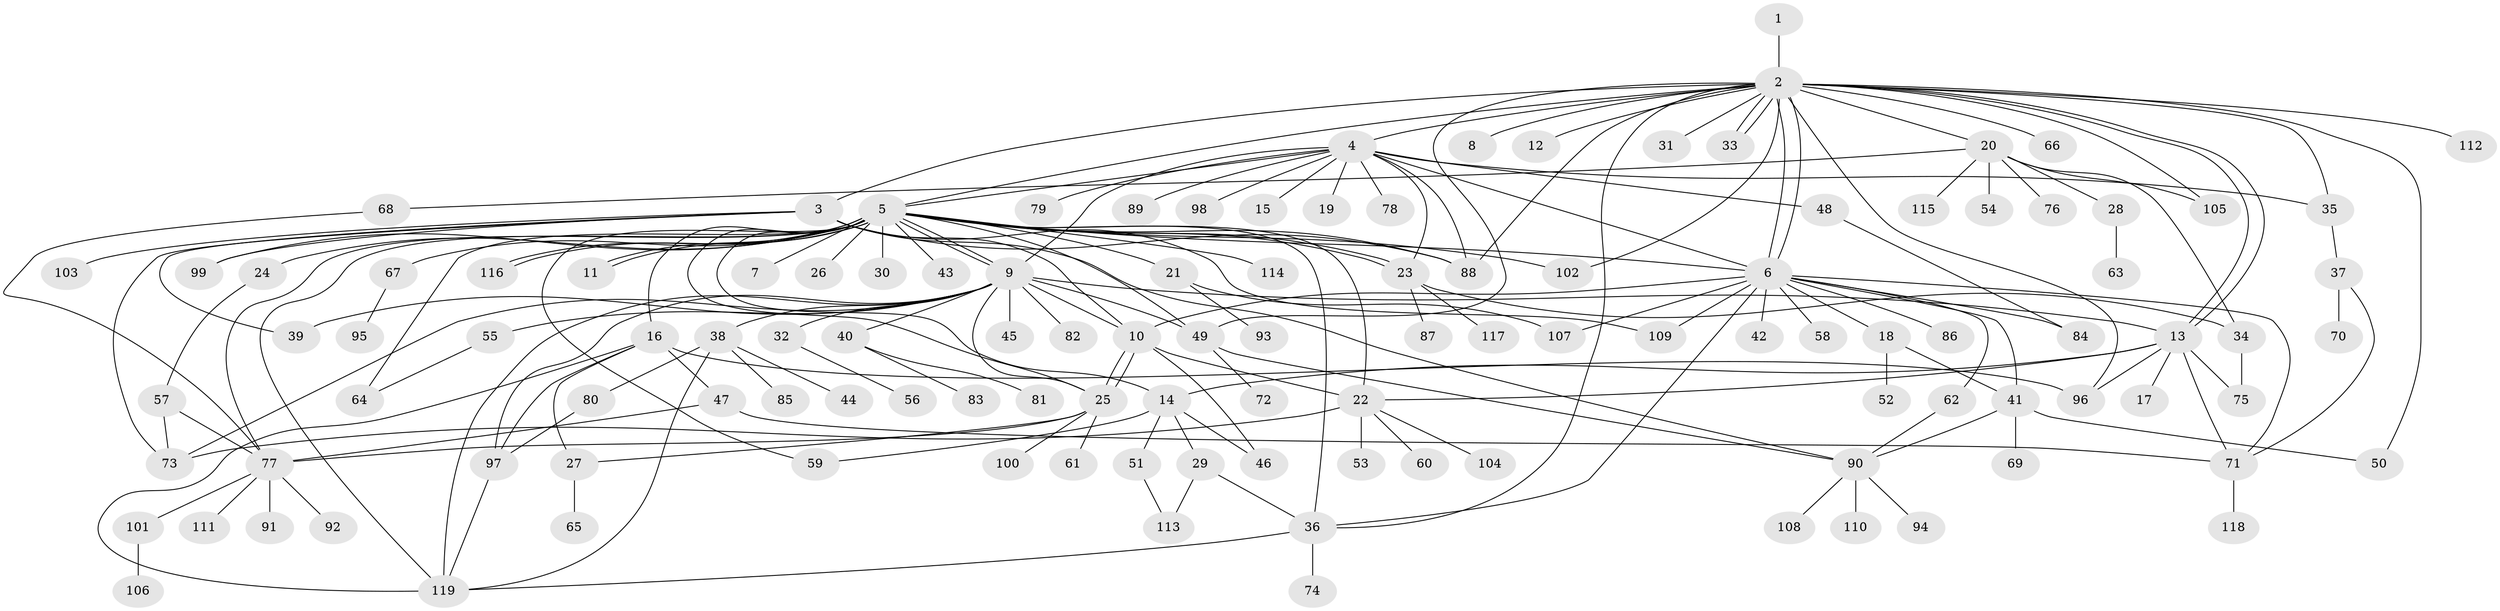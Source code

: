 // coarse degree distribution, {1: 0.3611111111111111, 10: 0.05555555555555555, 4: 0.1388888888888889, 2: 0.16666666666666666, 5: 0.08333333333333333, 9: 0.05555555555555555, 6: 0.027777777777777776, 15: 0.027777777777777776, 3: 0.027777777777777776, 19: 0.027777777777777776, 11: 0.027777777777777776}
// Generated by graph-tools (version 1.1) at 2025/36/03/04/25 23:36:50]
// undirected, 119 vertices, 186 edges
graph export_dot {
  node [color=gray90,style=filled];
  1;
  2;
  3;
  4;
  5;
  6;
  7;
  8;
  9;
  10;
  11;
  12;
  13;
  14;
  15;
  16;
  17;
  18;
  19;
  20;
  21;
  22;
  23;
  24;
  25;
  26;
  27;
  28;
  29;
  30;
  31;
  32;
  33;
  34;
  35;
  36;
  37;
  38;
  39;
  40;
  41;
  42;
  43;
  44;
  45;
  46;
  47;
  48;
  49;
  50;
  51;
  52;
  53;
  54;
  55;
  56;
  57;
  58;
  59;
  60;
  61;
  62;
  63;
  64;
  65;
  66;
  67;
  68;
  69;
  70;
  71;
  72;
  73;
  74;
  75;
  76;
  77;
  78;
  79;
  80;
  81;
  82;
  83;
  84;
  85;
  86;
  87;
  88;
  89;
  90;
  91;
  92;
  93;
  94;
  95;
  96;
  97;
  98;
  99;
  100;
  101;
  102;
  103;
  104;
  105;
  106;
  107;
  108;
  109;
  110;
  111;
  112;
  113;
  114;
  115;
  116;
  117;
  118;
  119;
  1 -- 2;
  2 -- 3;
  2 -- 4;
  2 -- 5;
  2 -- 6;
  2 -- 6;
  2 -- 8;
  2 -- 12;
  2 -- 13;
  2 -- 13;
  2 -- 20;
  2 -- 31;
  2 -- 33;
  2 -- 33;
  2 -- 35;
  2 -- 36;
  2 -- 49;
  2 -- 50;
  2 -- 66;
  2 -- 88;
  2 -- 96;
  2 -- 102;
  2 -- 105;
  2 -- 112;
  3 -- 10;
  3 -- 39;
  3 -- 73;
  3 -- 88;
  3 -- 90;
  3 -- 99;
  3 -- 103;
  3 -- 109;
  4 -- 5;
  4 -- 6;
  4 -- 9;
  4 -- 15;
  4 -- 19;
  4 -- 23;
  4 -- 35;
  4 -- 48;
  4 -- 78;
  4 -- 79;
  4 -- 88;
  4 -- 89;
  4 -- 98;
  5 -- 6;
  5 -- 7;
  5 -- 9;
  5 -- 9;
  5 -- 11;
  5 -- 11;
  5 -- 14;
  5 -- 16;
  5 -- 21;
  5 -- 22;
  5 -- 23;
  5 -- 23;
  5 -- 24;
  5 -- 25;
  5 -- 26;
  5 -- 30;
  5 -- 36;
  5 -- 43;
  5 -- 49;
  5 -- 59;
  5 -- 64;
  5 -- 67;
  5 -- 77;
  5 -- 88;
  5 -- 99;
  5 -- 102;
  5 -- 114;
  5 -- 116;
  5 -- 116;
  5 -- 119;
  6 -- 10;
  6 -- 18;
  6 -- 36;
  6 -- 41;
  6 -- 42;
  6 -- 58;
  6 -- 62;
  6 -- 71;
  6 -- 84;
  6 -- 86;
  6 -- 107;
  6 -- 109;
  9 -- 10;
  9 -- 13;
  9 -- 25;
  9 -- 32;
  9 -- 38;
  9 -- 39;
  9 -- 40;
  9 -- 45;
  9 -- 49;
  9 -- 55;
  9 -- 73;
  9 -- 82;
  9 -- 97;
  9 -- 119;
  10 -- 22;
  10 -- 25;
  10 -- 25;
  10 -- 46;
  13 -- 14;
  13 -- 17;
  13 -- 22;
  13 -- 71;
  13 -- 75;
  13 -- 96;
  14 -- 29;
  14 -- 46;
  14 -- 51;
  14 -- 59;
  16 -- 27;
  16 -- 47;
  16 -- 96;
  16 -- 97;
  16 -- 119;
  18 -- 41;
  18 -- 52;
  20 -- 28;
  20 -- 34;
  20 -- 54;
  20 -- 68;
  20 -- 76;
  20 -- 105;
  20 -- 115;
  21 -- 93;
  21 -- 107;
  22 -- 53;
  22 -- 60;
  22 -- 73;
  22 -- 104;
  23 -- 34;
  23 -- 87;
  23 -- 117;
  24 -- 57;
  25 -- 27;
  25 -- 61;
  25 -- 77;
  25 -- 100;
  27 -- 65;
  28 -- 63;
  29 -- 36;
  29 -- 113;
  32 -- 56;
  34 -- 75;
  35 -- 37;
  36 -- 74;
  36 -- 119;
  37 -- 70;
  37 -- 71;
  38 -- 44;
  38 -- 80;
  38 -- 85;
  38 -- 119;
  40 -- 81;
  40 -- 83;
  41 -- 50;
  41 -- 69;
  41 -- 90;
  47 -- 71;
  47 -- 77;
  48 -- 84;
  49 -- 72;
  49 -- 90;
  51 -- 113;
  55 -- 64;
  57 -- 73;
  57 -- 77;
  62 -- 90;
  67 -- 95;
  68 -- 77;
  71 -- 118;
  77 -- 91;
  77 -- 92;
  77 -- 101;
  77 -- 111;
  80 -- 97;
  90 -- 94;
  90 -- 108;
  90 -- 110;
  97 -- 119;
  101 -- 106;
}
